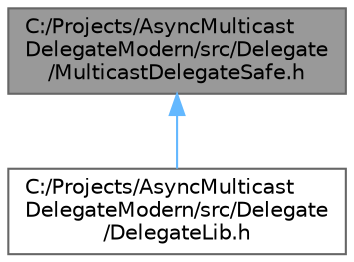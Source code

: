 digraph "C:/Projects/AsyncMulticastDelegateModern/src/Delegate/MulticastDelegateSafe.h"
{
 // LATEX_PDF_SIZE
  bgcolor="transparent";
  edge [fontname=Helvetica,fontsize=10,labelfontname=Helvetica,labelfontsize=10];
  node [fontname=Helvetica,fontsize=10,shape=box,height=0.2,width=0.4];
  Node1 [id="Node000001",label="C:/Projects/AsyncMulticast\lDelegateModern/src/Delegate\l/MulticastDelegateSafe.h",height=0.2,width=0.4,color="gray40", fillcolor="grey60", style="filled", fontcolor="black",tooltip=" "];
  Node1 -> Node2 [id="edge1_Node000001_Node000002",dir="back",color="steelblue1",style="solid",tooltip=" "];
  Node2 [id="Node000002",label="C:/Projects/AsyncMulticast\lDelegateModern/src/Delegate\l/DelegateLib.h",height=0.2,width=0.4,color="grey40", fillcolor="white", style="filled",URL="$_delegate_lib_8h.html",tooltip=" "];
}
